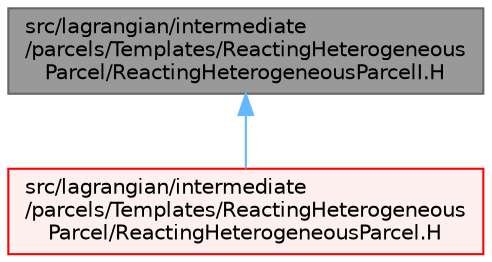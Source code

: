 digraph "src/lagrangian/intermediate/parcels/Templates/ReactingHeterogeneousParcel/ReactingHeterogeneousParcelI.H"
{
 // LATEX_PDF_SIZE
  bgcolor="transparent";
  edge [fontname=Helvetica,fontsize=10,labelfontname=Helvetica,labelfontsize=10];
  node [fontname=Helvetica,fontsize=10,shape=box,height=0.2,width=0.4];
  Node1 [id="Node000001",label="src/lagrangian/intermediate\l/parcels/Templates/ReactingHeterogeneous\lParcel/ReactingHeterogeneousParcelI.H",height=0.2,width=0.4,color="gray40", fillcolor="grey60", style="filled", fontcolor="black",tooltip=" "];
  Node1 -> Node2 [id="edge1_Node000001_Node000002",dir="back",color="steelblue1",style="solid",tooltip=" "];
  Node2 [id="Node000002",label="src/lagrangian/intermediate\l/parcels/Templates/ReactingHeterogeneous\lParcel/ReactingHeterogeneousParcel.H",height=0.2,width=0.4,color="red", fillcolor="#FFF0F0", style="filled",URL="$ReactingHeterogeneousParcel_8H.html",tooltip=" "];
}
